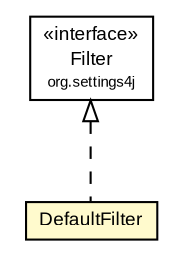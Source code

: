 #!/usr/local/bin/dot
#
# Class diagram 
# Generated by UMLGraph version R5_6 (http://www.umlgraph.org/)
#

digraph G {
	edge [fontname="arial",fontsize=10,labelfontname="arial",labelfontsize=10];
	node [fontname="arial",fontsize=10,shape=plaintext];
	nodesep=0.25;
	ranksep=0.5;
	// org.settings4j.Filter
	c2210 [label=<<table title="org.settings4j.Filter" border="0" cellborder="1" cellspacing="0" cellpadding="2" port="p" href="../Filter.html">
		<tr><td><table border="0" cellspacing="0" cellpadding="1">
<tr><td align="center" balign="center"> &#171;interface&#187; </td></tr>
<tr><td align="center" balign="center"> Filter </td></tr>
<tr><td align="center" balign="center"><font point-size="7.0"> org.settings4j </font></td></tr>
		</table></td></tr>
		</table>>, URL="../Filter.html", fontname="arial", fontcolor="black", fontsize=9.0];
	// org.settings4j.settings.DefaultFilter
	c2239 [label=<<table title="org.settings4j.settings.DefaultFilter" border="0" cellborder="1" cellspacing="0" cellpadding="2" port="p" bgcolor="lemonChiffon" href="./DefaultFilter.html">
		<tr><td><table border="0" cellspacing="0" cellpadding="1">
<tr><td align="center" balign="center"> DefaultFilter </td></tr>
		</table></td></tr>
		</table>>, URL="./DefaultFilter.html", fontname="arial", fontcolor="black", fontsize=9.0];
	//org.settings4j.settings.DefaultFilter implements org.settings4j.Filter
	c2210:p -> c2239:p [dir=back,arrowtail=empty,style=dashed];
}

